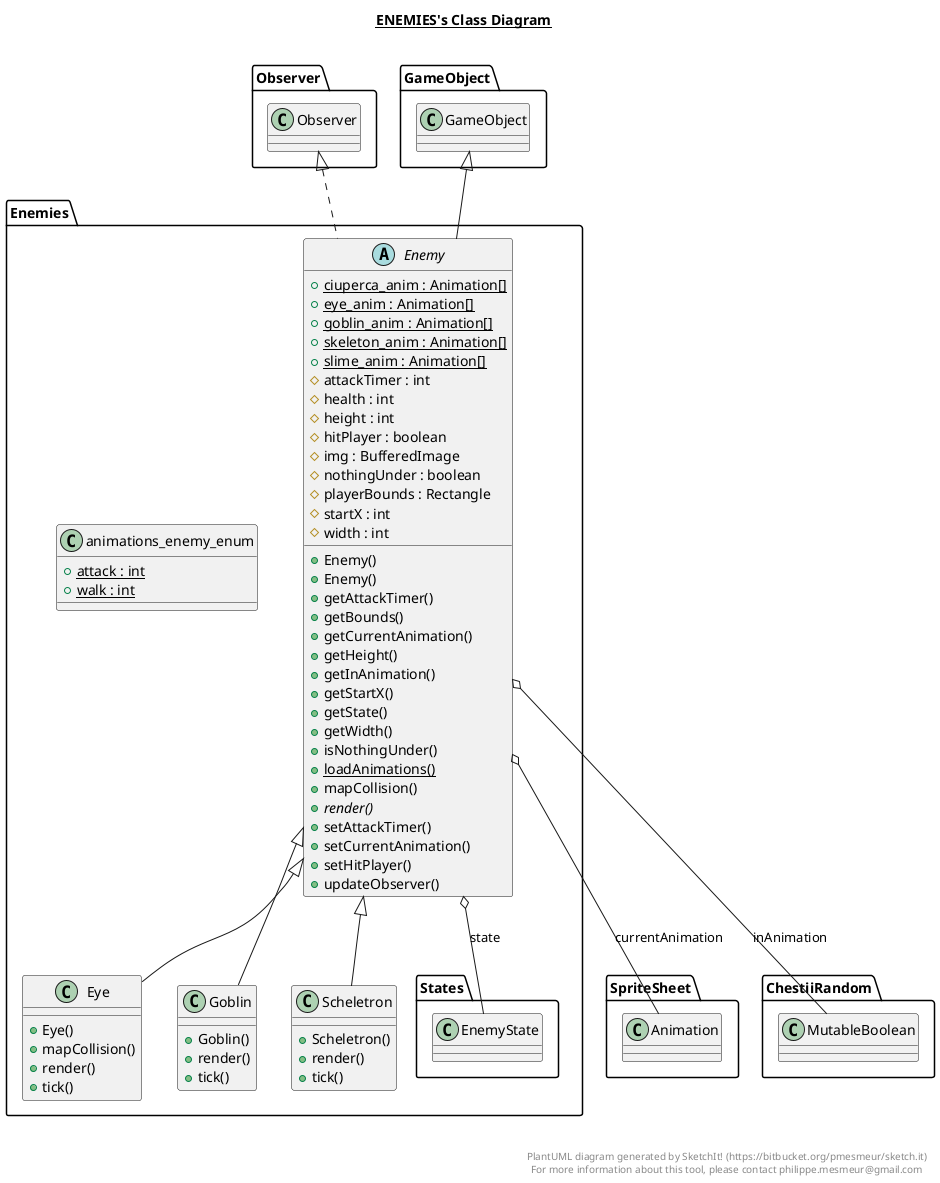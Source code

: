 @startuml

title __ENEMIES's Class Diagram__\n

  namespace Enemies {
    abstract class Enemies.Enemy {
        {static} + ciuperca_anim : Animation[]
        {static} + eye_anim : Animation[]
        {static} + goblin_anim : Animation[]
        {static} + skeleton_anim : Animation[]
        {static} + slime_anim : Animation[]
        # attackTimer : int
        # health : int
        # height : int
        # hitPlayer : boolean
        # img : BufferedImage
        # nothingUnder : boolean
        # playerBounds : Rectangle
        # startX : int
        # width : int
        + Enemy()
        + Enemy()
        + getAttackTimer()
        + getBounds()
        + getCurrentAnimation()
        + getHeight()
        + getInAnimation()
        + getStartX()
        + getState()
        + getWidth()
        + isNothingUnder()
        {static} + loadAnimations()
        + mapCollision()
        {abstract} + render()
        + setAttackTimer()
        + setCurrentAnimation()
        + setHitPlayer()
        + updateObserver()
    }
  }
  

  namespace Enemies {
    class Enemies.Eye {
        + Eye()
        + mapCollision()
        + render()
        + tick()
    }
  }
  

  namespace Enemies {
    class Enemies.Goblin {
        + Goblin()
        + render()
        + tick()
    }
  }
  

  namespace Enemies {
    class Enemies.Scheletron {
        + Scheletron()
        + render()
        + tick()
    }
  }
  

  namespace Enemies {
    class Enemies.animations_enemy_enum {
        {static} + attack : int
        {static} + walk : int
    }
  }
  

  Enemies.Enemy .up.|> Observer.Observer
  Enemies.Enemy -up-|> GameObject.GameObject
  Enemies.Enemy o-- SpriteSheet.Animation : currentAnimation
  Enemies.Enemy o-- ChestiiRandom.MutableBoolean : inAnimation
  Enemies.Enemy o-- Enemies.States.EnemyState : state
  Enemies.Eye -up-|> Enemies.Enemy
  Enemies.Goblin -up-|> Enemies.Enemy
  Enemies.Scheletron -up-|> Enemies.Enemy


right footer


PlantUML diagram generated by SketchIt! (https://bitbucket.org/pmesmeur/sketch.it)
For more information about this tool, please contact philippe.mesmeur@gmail.com
endfooter

@enduml
